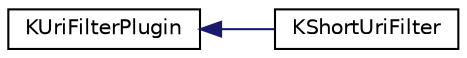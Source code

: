 digraph "Graphical Class Hierarchy"
{
  edge [fontname="Helvetica",fontsize="10",labelfontname="Helvetica",labelfontsize="10"];
  node [fontname="Helvetica",fontsize="10",shape=record];
  rankdir="LR";
  Node0 [label="KUriFilterPlugin",height=0.2,width=0.4,color="black", fillcolor="white", style="filled",URL="$classKUriFilterPlugin.html",tooltip="Base class for URI filter plugins. "];
  Node0 -> Node1 [dir="back",color="midnightblue",fontsize="10",style="solid",fontname="Helvetica"];
  Node1 [label="KShortUriFilter",height=0.2,width=0.4,color="black", fillcolor="white", style="filled",URL="$classKShortUriFilter.html",tooltip="This is short URL filter class. "];
}
